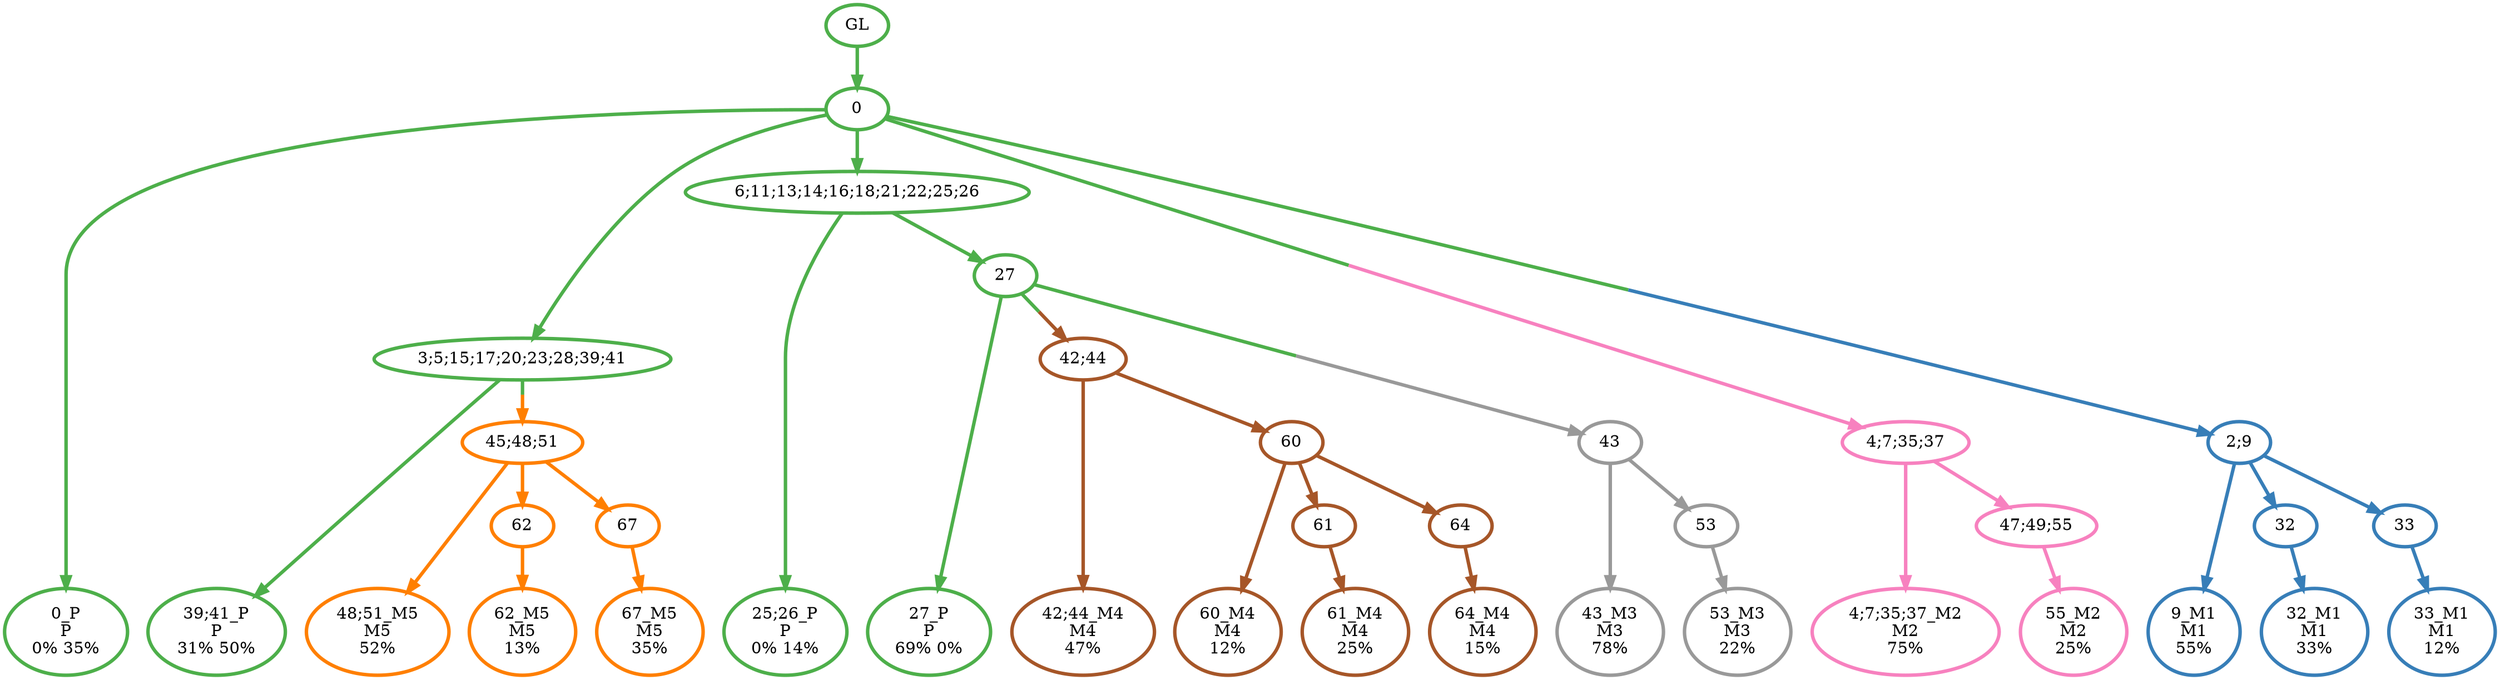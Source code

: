 digraph T {
	{
		rank=same
		34 [penwidth=3,colorscheme=set19,color=3,label="0_P\nP\n0% 35%"]
		32 [penwidth=3,colorscheme=set19,color=3,label="39;41_P\nP\n31% 50%"]
		30 [penwidth=3,colorscheme=set19,color=3,label="25;26_P\nP\n0% 14%"]
		28 [penwidth=3,colorscheme=set19,color=3,label="27_P\nP\n69% 0%"]
		27 [penwidth=3,colorscheme=set19,color=2,label="9_M1\nM1\n55%"]
		25 [penwidth=3,colorscheme=set19,color=2,label="32_M1\nM1\n33%"]
		23 [penwidth=3,colorscheme=set19,color=2,label="33_M1\nM1\n12%"]
		22 [penwidth=3,colorscheme=set19,color=8,label="4;7;35;37_M2\nM2\n75%"]
		20 [penwidth=3,colorscheme=set19,color=8,label="55_M2\nM2\n25%"]
		19 [penwidth=3,colorscheme=set19,color=9,label="43_M3\nM3\n78%"]
		17 [penwidth=3,colorscheme=set19,color=9,label="53_M3\nM3\n22%"]
		16 [penwidth=3,colorscheme=set19,color=7,label="42;44_M4\nM4\n47%"]
		14 [penwidth=3,colorscheme=set19,color=7,label="60_M4\nM4\n12%"]
		12 [penwidth=3,colorscheme=set19,color=7,label="61_M4\nM4\n25%"]
		10 [penwidth=3,colorscheme=set19,color=7,label="64_M4\nM4\n15%"]
		9 [penwidth=3,colorscheme=set19,color=5,label="48;51_M5\nM5\n52%"]
		7 [penwidth=3,colorscheme=set19,color=5,label="62_M5\nM5\n13%"]
		5 [penwidth=3,colorscheme=set19,color=5,label="67_M5\nM5\n35%"]
	}
	36 [penwidth=3,colorscheme=set19,color=3,label="GL"]
	35 [penwidth=3,colorscheme=set19,color=3,label="0"]
	33 [penwidth=3,colorscheme=set19,color=3,label="3;5;15;17;20;23;28;39;41"]
	31 [penwidth=3,colorscheme=set19,color=3,label="6;11;13;14;16;18;21;22;25;26"]
	29 [penwidth=3,colorscheme=set19,color=3,label="27"]
	26 [penwidth=3,colorscheme=set19,color=2,label="32"]
	24 [penwidth=3,colorscheme=set19,color=2,label="33"]
	21 [penwidth=3,colorscheme=set19,color=8,label="47;49;55"]
	18 [penwidth=3,colorscheme=set19,color=9,label="53"]
	15 [penwidth=3,colorscheme=set19,color=7,label="60"]
	13 [penwidth=3,colorscheme=set19,color=7,label="61"]
	11 [penwidth=3,colorscheme=set19,color=7,label="64"]
	8 [penwidth=3,colorscheme=set19,color=5,label="62"]
	6 [penwidth=3,colorscheme=set19,color=5,label="67"]
	4 [penwidth=3,colorscheme=set19,color=5,label="45;48;51"]
	3 [penwidth=3,colorscheme=set19,color=7,label="42;44"]
	2 [penwidth=3,colorscheme=set19,color=9,label="43"]
	1 [penwidth=3,colorscheme=set19,color=8,label="4;7;35;37"]
	0 [penwidth=3,colorscheme=set19,color=2,label="2;9"]
	36 -> 35 [penwidth=3,colorscheme=set19,color=3]
	35 -> 34 [penwidth=3,colorscheme=set19,color=3]
	35 -> 31 [penwidth=3,colorscheme=set19,color=3]
	35 -> 33 [penwidth=3,colorscheme=set19,color=3]
	35 -> 1 [penwidth=3,colorscheme=set19,color="3;0.5:8"]
	35 -> 0 [penwidth=3,colorscheme=set19,color="3;0.5:2"]
	33 -> 32 [penwidth=3,colorscheme=set19,color=3]
	33 -> 4 [penwidth=3,colorscheme=set19,color="3;0.5:5"]
	31 -> 30 [penwidth=3,colorscheme=set19,color=3]
	31 -> 29 [penwidth=3,colorscheme=set19,color=3]
	29 -> 28 [penwidth=3,colorscheme=set19,color=3]
	29 -> 3 [penwidth=3,colorscheme=set19,color="3;0.5:7"]
	29 -> 2 [penwidth=3,colorscheme=set19,color="3;0.5:9"]
	26 -> 25 [penwidth=3,colorscheme=set19,color=2]
	24 -> 23 [penwidth=3,colorscheme=set19,color=2]
	21 -> 20 [penwidth=3,colorscheme=set19,color=8]
	18 -> 17 [penwidth=3,colorscheme=set19,color=9]
	15 -> 14 [penwidth=3,colorscheme=set19,color=7]
	15 -> 13 [penwidth=3,colorscheme=set19,color=7]
	15 -> 11 [penwidth=3,colorscheme=set19,color=7]
	13 -> 12 [penwidth=3,colorscheme=set19,color=7]
	11 -> 10 [penwidth=3,colorscheme=set19,color=7]
	8 -> 7 [penwidth=3,colorscheme=set19,color=5]
	6 -> 5 [penwidth=3,colorscheme=set19,color=5]
	4 -> 9 [penwidth=3,colorscheme=set19,color=5]
	4 -> 8 [penwidth=3,colorscheme=set19,color=5]
	4 -> 6 [penwidth=3,colorscheme=set19,color=5]
	3 -> 16 [penwidth=3,colorscheme=set19,color=7]
	3 -> 15 [penwidth=3,colorscheme=set19,color=7]
	2 -> 19 [penwidth=3,colorscheme=set19,color=9]
	2 -> 18 [penwidth=3,colorscheme=set19,color=9]
	1 -> 22 [penwidth=3,colorscheme=set19,color=8]
	1 -> 21 [penwidth=3,colorscheme=set19,color=8]
	0 -> 27 [penwidth=3,colorscheme=set19,color=2]
	0 -> 26 [penwidth=3,colorscheme=set19,color=2]
	0 -> 24 [penwidth=3,colorscheme=set19,color=2]
}
